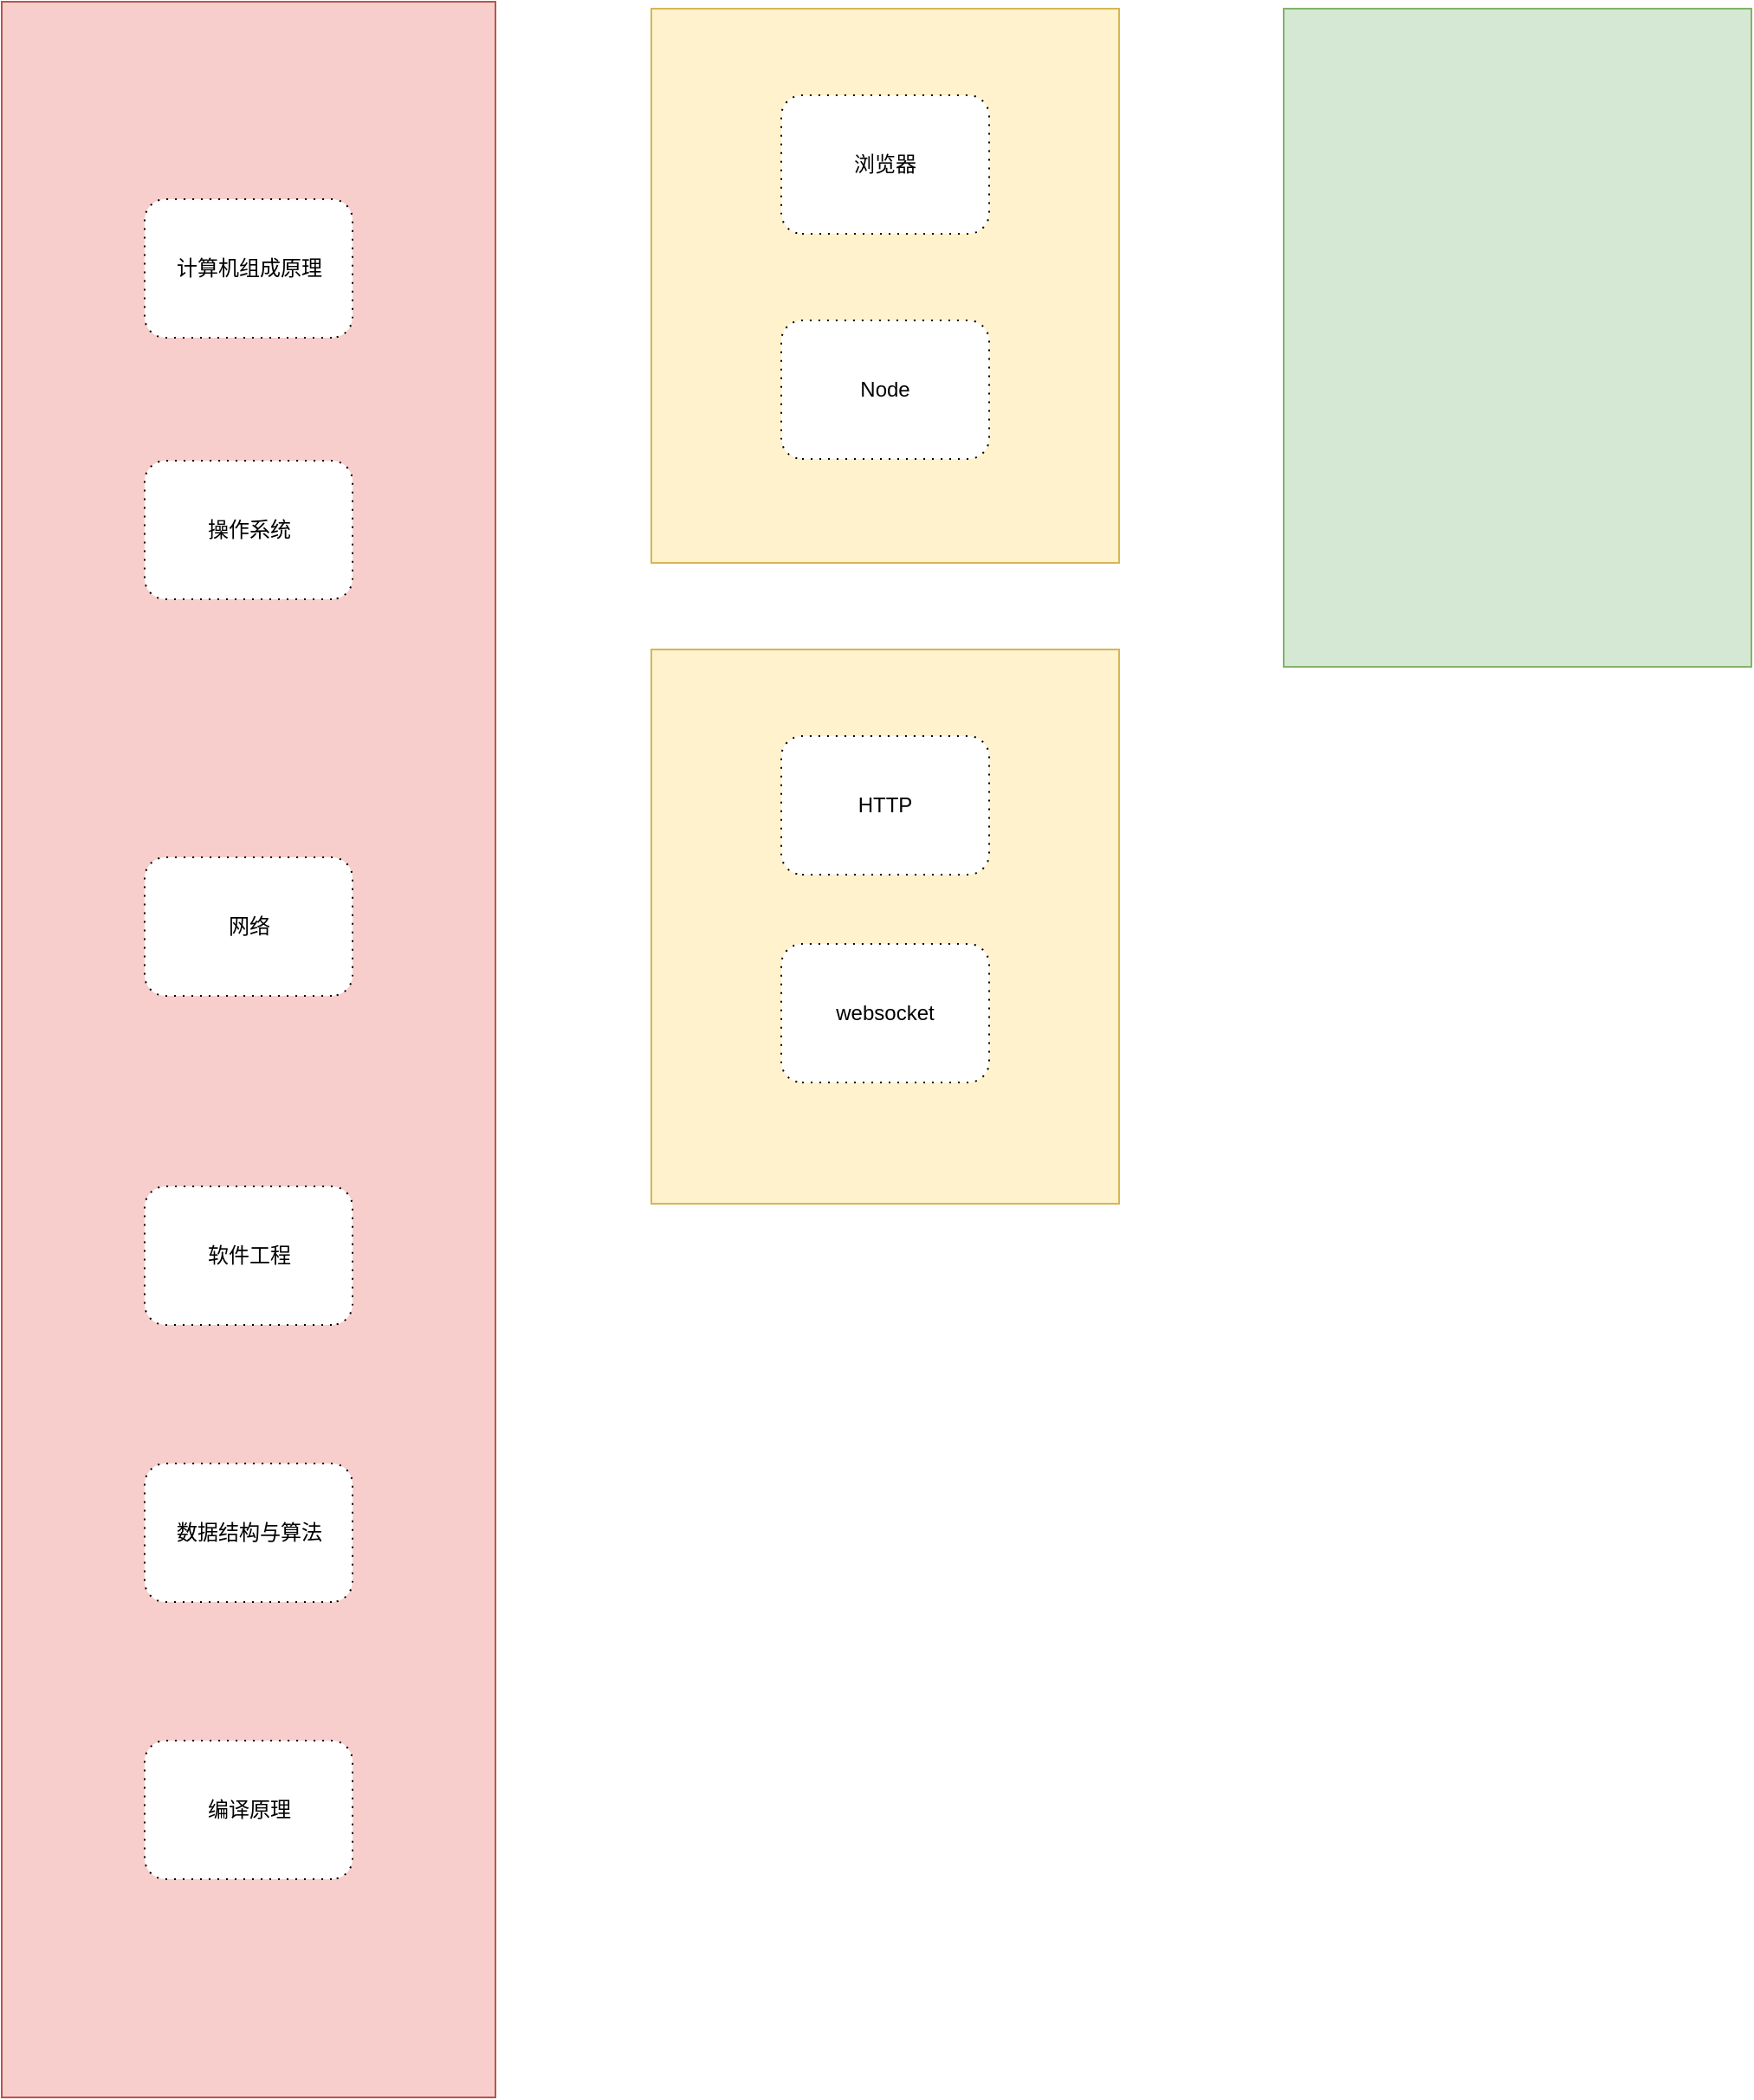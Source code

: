 <mxfile version="13.6.2" type="device"><diagram id="WAOPRZ_B5fkAuBziRA8H" name="Page-1"><mxGraphModel dx="2102" dy="1146" grid="1" gridSize="10" guides="1" tooltips="1" connect="1" arrows="1" fold="1" page="1" pageScale="1" pageWidth="1600" pageHeight="900" math="0" shadow="0"><root><mxCell id="0"/><mxCell id="1" parent="0"/><mxCell id="-RCElyMTM9IQIn420vT6-8" value="" style="rounded=0;whiteSpace=wrap;html=1;fillColor=#f8cecc;strokeColor=#b85450;" vertex="1" parent="1"><mxGeometry x="540" y="96" width="285" height="1210" as="geometry"/></mxCell><mxCell id="-RCElyMTM9IQIn420vT6-9" value="" style="group" vertex="1" connectable="0" parent="1"><mxGeometry x="990" y="380" width="220" height="700" as="geometry"/></mxCell><mxCell id="-RCElyMTM9IQIn420vT6-17" value="" style="rounded=0;whiteSpace=wrap;html=1;fillColor=#fff2cc;strokeColor=#d6b656;" vertex="1" parent="-RCElyMTM9IQIn420vT6-9"><mxGeometry x="-75" y="90" width="270" height="320" as="geometry"/></mxCell><mxCell id="-RCElyMTM9IQIn420vT6-19" value="HTTP" style="shape=ext;rounded=1;html=1;whiteSpace=wrap;dashed=1;dashPattern=1 4;flipV=1;" vertex="1" parent="-RCElyMTM9IQIn420vT6-9"><mxGeometry y="140" width="120" height="80" as="geometry"/></mxCell><mxCell id="-RCElyMTM9IQIn420vT6-20" value="websocket" style="shape=ext;rounded=1;html=1;whiteSpace=wrap;dashed=1;dashPattern=1 4;flipV=1;" vertex="1" parent="-RCElyMTM9IQIn420vT6-9"><mxGeometry y="260" width="120" height="80" as="geometry"/></mxCell><mxCell id="-RCElyMTM9IQIn420vT6-23" value="" style="rounded=0;whiteSpace=wrap;html=1;fillColor=#d5e8d4;strokeColor=#82b366;" vertex="1" parent="1"><mxGeometry x="1280" y="100" width="270" height="380" as="geometry"/></mxCell><mxCell id="-RCElyMTM9IQIn420vT6-1" value="编译原理" style="shape=ext;rounded=1;html=1;whiteSpace=wrap;dashed=1;dashPattern=1 4;flipV=1;flipH=1;" vertex="1" parent="1"><mxGeometry x="622.5" y="1100" width="120" height="80" as="geometry"/></mxCell><mxCell id="-RCElyMTM9IQIn420vT6-2" value="网络" style="shape=ext;rounded=1;html=1;whiteSpace=wrap;dashed=1;dashPattern=1 4;flipV=1;flipH=1;" vertex="1" parent="1"><mxGeometry x="622.5" y="590" width="120" height="80" as="geometry"/></mxCell><mxCell id="-RCElyMTM9IQIn420vT6-3" value="计算机组成原理" style="shape=ext;rounded=1;html=1;whiteSpace=wrap;dashed=1;dashPattern=1 4;flipV=1;flipH=1;" vertex="1" parent="1"><mxGeometry x="622.5" y="210" width="120" height="80" as="geometry"/></mxCell><mxCell id="-RCElyMTM9IQIn420vT6-4" value="操作系统" style="shape=ext;rounded=1;html=1;whiteSpace=wrap;dashed=1;dashPattern=1 4;flipV=1;flipH=1;" vertex="1" parent="1"><mxGeometry x="622.5" y="361" width="120" height="80" as="geometry"/></mxCell><mxCell id="-RCElyMTM9IQIn420vT6-5" value="数据结构与算法" style="shape=ext;rounded=1;html=1;whiteSpace=wrap;dashed=1;dashPattern=1 4;flipV=1;flipH=1;" vertex="1" parent="1"><mxGeometry x="622.5" y="940" width="120" height="80" as="geometry"/></mxCell><mxCell id="-RCElyMTM9IQIn420vT6-6" value="软件工程" style="shape=ext;rounded=1;html=1;whiteSpace=wrap;dashed=1;dashPattern=1 4;flipV=1;flipH=1;" vertex="1" parent="1"><mxGeometry x="622.5" y="780" width="120" height="80" as="geometry"/></mxCell><mxCell id="-RCElyMTM9IQIn420vT6-10" value="" style="rounded=0;whiteSpace=wrap;html=1;fillColor=#fff2cc;strokeColor=#d6b656;" vertex="1" parent="1"><mxGeometry x="915" y="100" width="270" height="320" as="geometry"/></mxCell><mxCell id="-RCElyMTM9IQIn420vT6-13" value="浏览器" style="shape=ext;rounded=1;html=1;whiteSpace=wrap;dashed=1;dashPattern=1 4;flipV=1;" vertex="1" parent="1"><mxGeometry x="990" y="150" width="120" height="80" as="geometry"/></mxCell><mxCell id="-RCElyMTM9IQIn420vT6-14" value="Node" style="shape=ext;rounded=1;html=1;whiteSpace=wrap;dashed=1;dashPattern=1 4;flipV=1;" vertex="1" parent="1"><mxGeometry x="990" y="280" width="120" height="80" as="geometry"/></mxCell></root></mxGraphModel></diagram></mxfile>